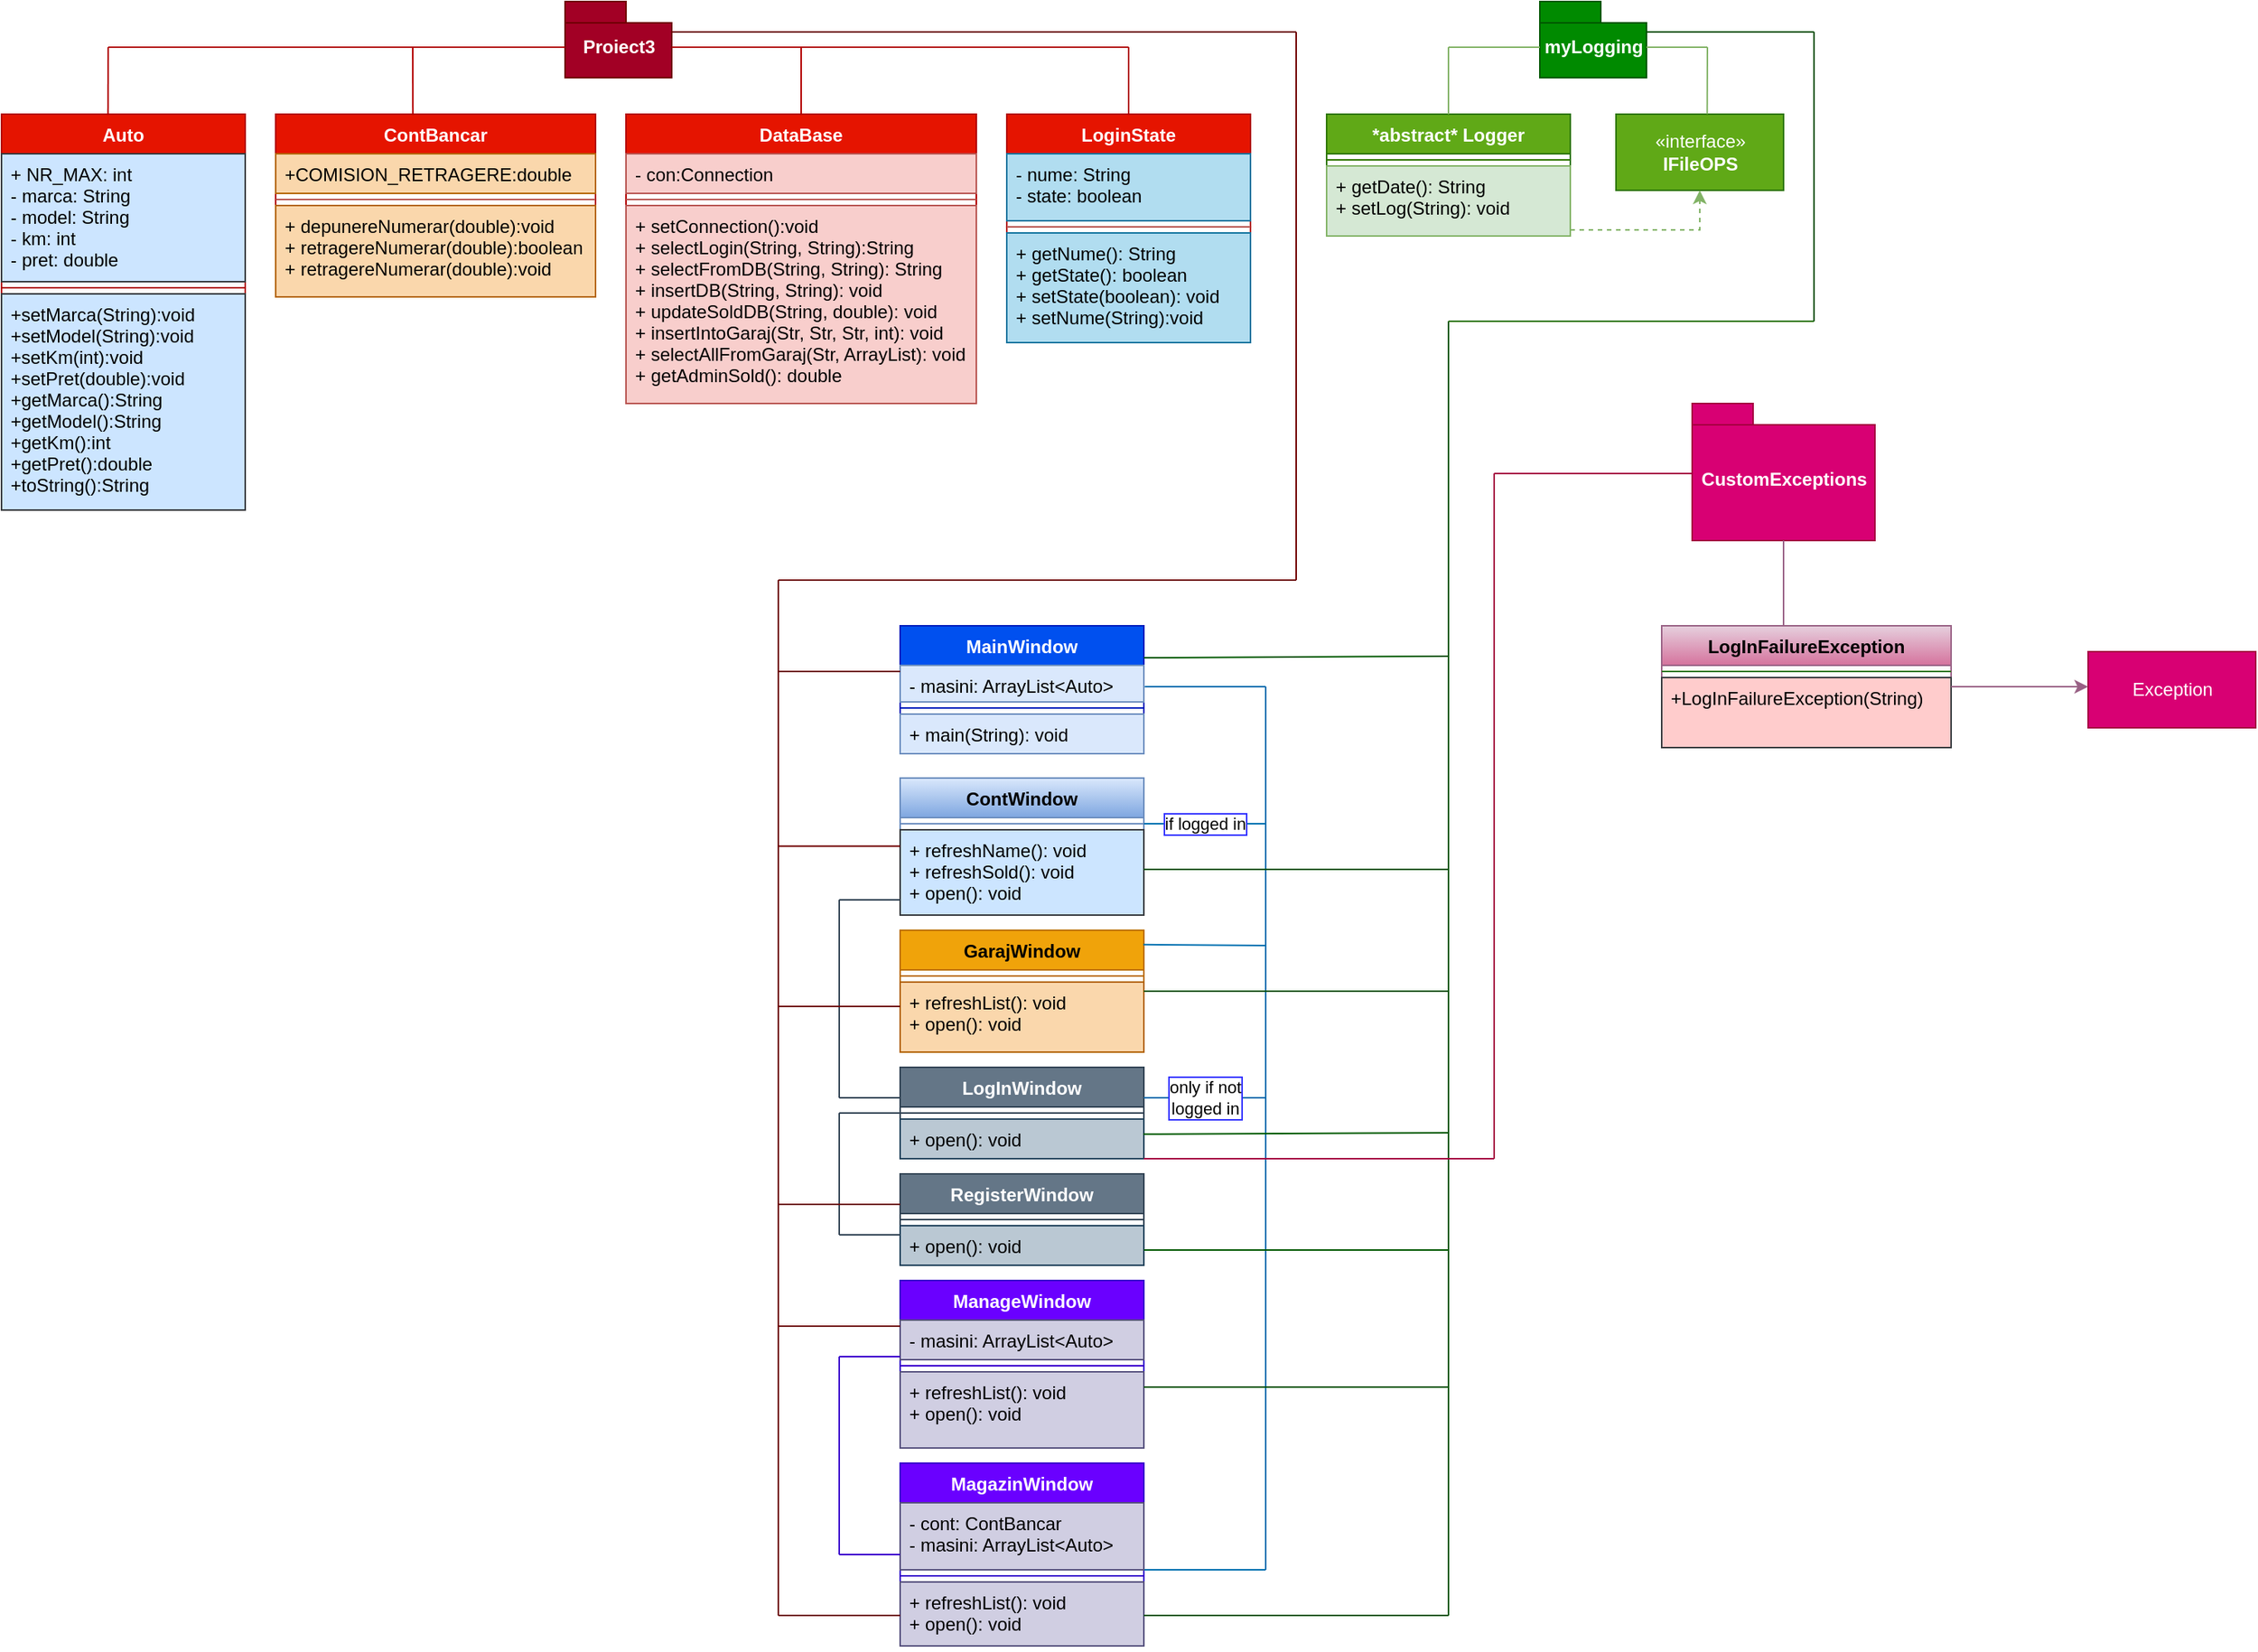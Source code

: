 <mxfile version="17.2.5" type="device"><diagram id="C5RBs43oDa-KdzZeNtuy" name="Page-1"><mxGraphModel dx="1382" dy="756" grid="1" gridSize="10" guides="1" tooltips="1" connect="1" arrows="1" fold="1" page="1" pageScale="1" pageWidth="1654" pageHeight="2336" math="0" shadow="0"><root><mxCell id="WIyWlLk6GJQsqaUBKTNV-0"/><mxCell id="WIyWlLk6GJQsqaUBKTNV-1" parent="WIyWlLk6GJQsqaUBKTNV-0"/><mxCell id="nyUsXN8uP837efSkf5TV-4" value="Proiect3" style="shape=folder;fontStyle=1;spacingTop=10;tabWidth=40;tabHeight=14;tabPosition=left;html=1;fillColor=#a20025;fontColor=#ffffff;strokeColor=#6F0000;" parent="WIyWlLk6GJQsqaUBKTNV-1" vertex="1"><mxGeometry x="420" y="30" width="70" height="50" as="geometry"/></mxCell><mxCell id="nyUsXN8uP837efSkf5TV-5" value="Auto" style="swimlane;fontStyle=1;align=center;verticalAlign=top;childLayout=stackLayout;horizontal=1;startSize=26;horizontalStack=0;resizeParent=1;resizeParentMax=0;resizeLast=0;collapsible=1;marginBottom=0;fillColor=#e51400;fontColor=#ffffff;strokeColor=#B20000;" parent="WIyWlLk6GJQsqaUBKTNV-1" vertex="1"><mxGeometry x="50" y="104" width="160" height="260" as="geometry"/></mxCell><mxCell id="nyUsXN8uP837efSkf5TV-6" value="+ NR_MAX: int&#10;- marca: String&#10;- model: String&#10;- km: int&#10;- pret: double" style="text;strokeColor=#36393d;fillColor=#cce5ff;align=left;verticalAlign=top;spacingLeft=4;spacingRight=4;overflow=hidden;rotatable=0;points=[[0,0.5],[1,0.5]];portConstraint=eastwest;" parent="nyUsXN8uP837efSkf5TV-5" vertex="1"><mxGeometry y="26" width="160" height="84" as="geometry"/></mxCell><mxCell id="nyUsXN8uP837efSkf5TV-7" value="" style="line;strokeWidth=1;fillColor=none;align=left;verticalAlign=middle;spacingTop=-1;spacingLeft=3;spacingRight=3;rotatable=0;labelPosition=right;points=[];portConstraint=eastwest;strokeColor=inherit;" parent="nyUsXN8uP837efSkf5TV-5" vertex="1"><mxGeometry y="110" width="160" height="8" as="geometry"/></mxCell><mxCell id="nyUsXN8uP837efSkf5TV-8" value="+setMarca(String):void&#10;+setModel(String):void&#10;+setKm(int):void&#10;+setPret(double):void&#10;+getMarca():String&#10;+getModel():String&#10;+getKm():int&#10;+getPret():double&#10;+toString():String" style="text;strokeColor=#36393d;fillColor=#cce5ff;align=left;verticalAlign=top;spacingLeft=4;spacingRight=4;overflow=hidden;rotatable=0;points=[[0,0.5],[1,0.5]];portConstraint=eastwest;" parent="nyUsXN8uP837efSkf5TV-5" vertex="1"><mxGeometry y="118" width="160" height="142" as="geometry"/></mxCell><mxCell id="nyUsXN8uP837efSkf5TV-9" value="ContBancar" style="swimlane;fontStyle=1;align=center;verticalAlign=top;childLayout=stackLayout;horizontal=1;startSize=26;horizontalStack=0;resizeParent=1;resizeParentMax=0;resizeLast=0;collapsible=1;marginBottom=0;fillColor=#e51400;fontColor=#ffffff;strokeColor=#B20000;" parent="WIyWlLk6GJQsqaUBKTNV-1" vertex="1"><mxGeometry x="230" y="104" width="210" height="120" as="geometry"/></mxCell><mxCell id="nyUsXN8uP837efSkf5TV-10" value="+COMISION_RETRAGERE:double" style="text;strokeColor=#b46504;fillColor=#fad7ac;align=left;verticalAlign=top;spacingLeft=4;spacingRight=4;overflow=hidden;rotatable=0;points=[[0,0.5],[1,0.5]];portConstraint=eastwest;" parent="nyUsXN8uP837efSkf5TV-9" vertex="1"><mxGeometry y="26" width="210" height="26" as="geometry"/></mxCell><mxCell id="nyUsXN8uP837efSkf5TV-11" value="" style="line;strokeWidth=1;fillColor=#f8cecc;align=left;verticalAlign=middle;spacingTop=-1;spacingLeft=3;spacingRight=3;rotatable=0;labelPosition=right;points=[];portConstraint=eastwest;strokeColor=#b85450;" parent="nyUsXN8uP837efSkf5TV-9" vertex="1"><mxGeometry y="52" width="210" height="8" as="geometry"/></mxCell><mxCell id="nyUsXN8uP837efSkf5TV-12" value="+ depunereNumerar(double):void&#10;+ retragereNumerar(double):boolean&#10;+ retragereNumerar(double):void" style="text;strokeColor=#b46504;fillColor=#fad7ac;align=left;verticalAlign=top;spacingLeft=4;spacingRight=4;overflow=hidden;rotatable=0;points=[[0,0.5],[1,0.5]];portConstraint=eastwest;" parent="nyUsXN8uP837efSkf5TV-9" vertex="1"><mxGeometry y="60" width="210" height="60" as="geometry"/></mxCell><mxCell id="nyUsXN8uP837efSkf5TV-13" value="DataBase" style="swimlane;fontStyle=1;align=center;verticalAlign=top;childLayout=stackLayout;horizontal=1;startSize=26;horizontalStack=0;resizeParent=1;resizeParentMax=0;resizeLast=0;collapsible=1;marginBottom=0;fillColor=#e51400;fontColor=#ffffff;strokeColor=#B20000;" parent="WIyWlLk6GJQsqaUBKTNV-1" vertex="1"><mxGeometry x="460" y="104" width="230" height="190" as="geometry"/></mxCell><mxCell id="nyUsXN8uP837efSkf5TV-14" value="- con:Connection" style="text;strokeColor=#b85450;fillColor=#f8cecc;align=left;verticalAlign=top;spacingLeft=4;spacingRight=4;overflow=hidden;rotatable=0;points=[[0,0.5],[1,0.5]];portConstraint=eastwest;" parent="nyUsXN8uP837efSkf5TV-13" vertex="1"><mxGeometry y="26" width="230" height="26" as="geometry"/></mxCell><mxCell id="nyUsXN8uP837efSkf5TV-15" value="" style="line;strokeWidth=1;fillColor=#f8cecc;align=left;verticalAlign=middle;spacingTop=-1;spacingLeft=3;spacingRight=3;rotatable=0;labelPosition=right;points=[];portConstraint=eastwest;strokeColor=#b85450;" parent="nyUsXN8uP837efSkf5TV-13" vertex="1"><mxGeometry y="52" width="230" height="8" as="geometry"/></mxCell><mxCell id="nyUsXN8uP837efSkf5TV-16" value="+ setConnection():void&#10;+ selectLogin(String, String):String&#10;+ selectFromDB(String, String): String&#10;+ insertDB(String, String): void&#10;+ updateSoldDB(String, double): void&#10;+ insertIntoGaraj(Str, Str, Str, int): void&#10;+ selectAllFromGaraj(Str, ArrayList): void&#10;+ getAdminSold(): double" style="text;strokeColor=#b85450;fillColor=#f8cecc;align=left;verticalAlign=top;spacingLeft=4;spacingRight=4;overflow=hidden;rotatable=0;points=[[0,0.5],[1,0.5]];portConstraint=eastwest;" parent="nyUsXN8uP837efSkf5TV-13" vertex="1"><mxGeometry y="60" width="230" height="130" as="geometry"/></mxCell><mxCell id="nyUsXN8uP837efSkf5TV-17" value="LoginState" style="swimlane;fontStyle=1;align=center;verticalAlign=top;childLayout=stackLayout;horizontal=1;startSize=26;horizontalStack=0;resizeParent=1;resizeParentMax=0;resizeLast=0;collapsible=1;marginBottom=0;fillColor=#e51400;fontColor=#ffffff;strokeColor=#B20000;" parent="WIyWlLk6GJQsqaUBKTNV-1" vertex="1"><mxGeometry x="710" y="104" width="160" height="150" as="geometry"/></mxCell><mxCell id="nyUsXN8uP837efSkf5TV-18" value="- nume: String&#10;- state: boolean" style="text;strokeColor=#10739e;fillColor=#b1ddf0;align=left;verticalAlign=top;spacingLeft=4;spacingRight=4;overflow=hidden;rotatable=0;points=[[0,0.5],[1,0.5]];portConstraint=eastwest;" parent="nyUsXN8uP837efSkf5TV-17" vertex="1"><mxGeometry y="26" width="160" height="44" as="geometry"/></mxCell><mxCell id="nyUsXN8uP837efSkf5TV-19" value="" style="line;strokeWidth=1;fillColor=#f8cecc;align=left;verticalAlign=middle;spacingTop=-1;spacingLeft=3;spacingRight=3;rotatable=0;labelPosition=right;points=[];portConstraint=eastwest;strokeColor=#b85450;" parent="nyUsXN8uP837efSkf5TV-17" vertex="1"><mxGeometry y="70" width="160" height="8" as="geometry"/></mxCell><mxCell id="nyUsXN8uP837efSkf5TV-20" value="+ getNume(): String&#10;+ getState(): boolean&#10;+ setState(boolean): void&#10;+ setNume(String):void" style="text;strokeColor=#10739e;fillColor=#b1ddf0;align=left;verticalAlign=top;spacingLeft=4;spacingRight=4;overflow=hidden;rotatable=0;points=[[0,0.5],[1,0.5]];portConstraint=eastwest;" parent="nyUsXN8uP837efSkf5TV-17" vertex="1"><mxGeometry y="78" width="160" height="72" as="geometry"/></mxCell><mxCell id="nyUsXN8uP837efSkf5TV-28" value="myLogging" style="shape=folder;fontStyle=1;spacingTop=10;tabWidth=40;tabHeight=14;tabPosition=left;html=1;strokeColor=#005700;fontFamily=Helvetica;fontSize=12;fontColor=#ffffff;startSize=26;fillColor=#008a00;" parent="WIyWlLk6GJQsqaUBKTNV-1" vertex="1"><mxGeometry x="1060" y="30" width="70" height="50" as="geometry"/></mxCell><mxCell id="nyUsXN8uP837efSkf5TV-33" value="*abstract* Logger" style="swimlane;fontStyle=1;align=center;verticalAlign=top;childLayout=stackLayout;horizontal=1;startSize=26;horizontalStack=0;resizeParent=1;resizeParentMax=0;resizeLast=0;collapsible=1;marginBottom=0;strokeColor=#2D7600;fontFamily=Helvetica;fontSize=12;fontColor=#ffffff;fillColor=#60a917;" parent="WIyWlLk6GJQsqaUBKTNV-1" vertex="1"><mxGeometry x="920" y="104" width="160" height="80" as="geometry"/></mxCell><mxCell id="nyUsXN8uP837efSkf5TV-35" value="" style="line;strokeWidth=1;fillColor=#60a917;align=left;verticalAlign=middle;spacingTop=-1;spacingLeft=3;spacingRight=3;rotatable=0;labelPosition=right;points=[];portConstraint=eastwest;strokeColor=#2D7600;fontFamily=Helvetica;fontSize=12;fontColor=#ffffff;startSize=26;" parent="nyUsXN8uP837efSkf5TV-33" vertex="1"><mxGeometry y="26" width="160" height="8" as="geometry"/></mxCell><mxCell id="nyUsXN8uP837efSkf5TV-36" value="+ getDate(): String&#10;+ setLog(String): void" style="text;strokeColor=#82b366;fillColor=#d5e8d4;align=left;verticalAlign=top;spacingLeft=4;spacingRight=4;overflow=hidden;rotatable=0;points=[[0,0.5],[1,0.5]];portConstraint=eastwest;fontFamily=Helvetica;fontSize=12;startSize=26;" parent="nyUsXN8uP837efSkf5TV-33" vertex="1"><mxGeometry y="34" width="160" height="46" as="geometry"/></mxCell><mxCell id="nyUsXN8uP837efSkf5TV-41" value="«interface»&lt;br&gt;&lt;b&gt;IFileOPS&lt;/b&gt;" style="html=1;strokeColor=#2D7600;fontFamily=Helvetica;fontSize=12;fontColor=#ffffff;startSize=26;fillColor=#60a917;" parent="WIyWlLk6GJQsqaUBKTNV-1" vertex="1"><mxGeometry x="1110" y="104" width="110" height="50" as="geometry"/></mxCell><mxCell id="nyUsXN8uP837efSkf5TV-42" value="MainWindow" style="swimlane;fontStyle=1;align=center;verticalAlign=top;childLayout=stackLayout;horizontal=1;startSize=26;horizontalStack=0;resizeParent=1;resizeParentMax=0;resizeLast=0;collapsible=1;marginBottom=0;strokeColor=#001DBC;fontFamily=Helvetica;fontSize=12;fontColor=#ffffff;fillColor=#0050ef;" parent="WIyWlLk6GJQsqaUBKTNV-1" vertex="1"><mxGeometry x="640" y="440" width="160" height="84" as="geometry"/></mxCell><mxCell id="nyUsXN8uP837efSkf5TV-43" value="- masini: ArrayList&lt;Auto&gt;&#10;" style="text;strokeColor=#6c8ebf;fillColor=#dae8fc;align=left;verticalAlign=top;spacingLeft=4;spacingRight=4;overflow=hidden;rotatable=0;points=[[0,0.5],[1,0.5]];portConstraint=eastwest;fontFamily=Helvetica;fontSize=12;startSize=26;" parent="nyUsXN8uP837efSkf5TV-42" vertex="1"><mxGeometry y="26" width="160" height="24" as="geometry"/></mxCell><mxCell id="nyUsXN8uP837efSkf5TV-44" value="" style="line;strokeWidth=1;fillColor=none;align=left;verticalAlign=middle;spacingTop=-1;spacingLeft=3;spacingRight=3;rotatable=0;labelPosition=right;points=[];portConstraint=eastwest;strokeColor=inherit;fontFamily=Helvetica;fontSize=12;fontColor=default;startSize=26;" parent="nyUsXN8uP837efSkf5TV-42" vertex="1"><mxGeometry y="50" width="160" height="8" as="geometry"/></mxCell><mxCell id="nyUsXN8uP837efSkf5TV-45" value="+ main(String): void" style="text;strokeColor=#6c8ebf;fillColor=#dae8fc;align=left;verticalAlign=top;spacingLeft=4;spacingRight=4;overflow=hidden;rotatable=0;points=[[0,0.5],[1,0.5]];portConstraint=eastwest;fontFamily=Helvetica;fontSize=12;startSize=26;" parent="nyUsXN8uP837efSkf5TV-42" vertex="1"><mxGeometry y="58" width="160" height="26" as="geometry"/></mxCell><mxCell id="nyUsXN8uP837efSkf5TV-46" value="ContWindow" style="swimlane;fontStyle=1;align=center;verticalAlign=top;childLayout=stackLayout;horizontal=1;startSize=26;horizontalStack=0;resizeParent=1;resizeParentMax=0;resizeLast=0;collapsible=1;marginBottom=0;strokeColor=#6c8ebf;fontFamily=Helvetica;fontSize=12;fillColor=#dae8fc;gradientColor=#7ea6e0;" parent="WIyWlLk6GJQsqaUBKTNV-1" vertex="1"><mxGeometry x="640" y="540" width="160" height="90" as="geometry"/></mxCell><mxCell id="nyUsXN8uP837efSkf5TV-48" value="" style="line;strokeWidth=1;fillColor=none;align=left;verticalAlign=middle;spacingTop=-1;spacingLeft=3;spacingRight=3;rotatable=0;labelPosition=right;points=[];portConstraint=eastwest;strokeColor=inherit;fontFamily=Helvetica;fontSize=12;fontColor=default;startSize=26;" parent="nyUsXN8uP837efSkf5TV-46" vertex="1"><mxGeometry y="26" width="160" height="8" as="geometry"/></mxCell><mxCell id="nyUsXN8uP837efSkf5TV-49" value="+ refreshName(): void&#10;+ refreshSold(): void&#10;+ open(): void" style="text;strokeColor=#36393d;fillColor=#cce5ff;align=left;verticalAlign=top;spacingLeft=4;spacingRight=4;overflow=hidden;rotatable=0;points=[[0,0.5],[1,0.5]];portConstraint=eastwest;fontFamily=Helvetica;fontSize=12;startSize=26;" parent="nyUsXN8uP837efSkf5TV-46" vertex="1"><mxGeometry y="34" width="160" height="56" as="geometry"/></mxCell><mxCell id="nyUsXN8uP837efSkf5TV-50" value="GarajWindow" style="swimlane;fontStyle=1;align=center;verticalAlign=top;childLayout=stackLayout;horizontal=1;startSize=26;horizontalStack=0;resizeParent=1;resizeParentMax=0;resizeLast=0;collapsible=1;marginBottom=0;strokeColor=#BD7000;fontFamily=Helvetica;fontSize=12;fillColor=#f0a30a;fontColor=#000000;" parent="WIyWlLk6GJQsqaUBKTNV-1" vertex="1"><mxGeometry x="640" y="640" width="160" height="80" as="geometry"/></mxCell><mxCell id="nyUsXN8uP837efSkf5TV-51" value="" style="line;strokeWidth=1;fillColor=none;align=left;verticalAlign=middle;spacingTop=-1;spacingLeft=3;spacingRight=3;rotatable=0;labelPosition=right;points=[];portConstraint=eastwest;strokeColor=inherit;fontFamily=Helvetica;fontSize=12;fontColor=default;startSize=26;" parent="nyUsXN8uP837efSkf5TV-50" vertex="1"><mxGeometry y="26" width="160" height="8" as="geometry"/></mxCell><mxCell id="nyUsXN8uP837efSkf5TV-52" value="+ refreshList(): void&#10;+ open(): void" style="text;align=left;verticalAlign=top;spacingLeft=4;spacingRight=4;overflow=hidden;rotatable=0;points=[[0,0.5],[1,0.5]];portConstraint=eastwest;fontFamily=Helvetica;fontSize=12;startSize=26;fillColor=#fad7ac;strokeColor=#b46504;" parent="nyUsXN8uP837efSkf5TV-50" vertex="1"><mxGeometry y="34" width="160" height="46" as="geometry"/></mxCell><mxCell id="nyUsXN8uP837efSkf5TV-53" value="LogInWindow" style="swimlane;fontStyle=1;align=center;verticalAlign=top;childLayout=stackLayout;horizontal=1;startSize=26;horizontalStack=0;resizeParent=1;resizeParentMax=0;resizeLast=0;collapsible=1;marginBottom=0;strokeColor=#314354;fontFamily=Helvetica;fontSize=12;fontColor=#ffffff;fillColor=#647687;" parent="WIyWlLk6GJQsqaUBKTNV-1" vertex="1"><mxGeometry x="640" y="730" width="160" height="60" as="geometry"/></mxCell><mxCell id="nyUsXN8uP837efSkf5TV-54" value="" style="line;strokeWidth=1;fillColor=none;align=left;verticalAlign=middle;spacingTop=-1;spacingLeft=3;spacingRight=3;rotatable=0;labelPosition=right;points=[];portConstraint=eastwest;strokeColor=inherit;fontFamily=Helvetica;fontSize=12;fontColor=default;startSize=26;" parent="nyUsXN8uP837efSkf5TV-53" vertex="1"><mxGeometry y="26" width="160" height="8" as="geometry"/></mxCell><mxCell id="nyUsXN8uP837efSkf5TV-55" value="+ open(): void" style="text;fillColor=#bac8d3;align=left;verticalAlign=top;spacingLeft=4;spacingRight=4;overflow=hidden;rotatable=0;points=[[0,0.5],[1,0.5]];portConstraint=eastwest;fontFamily=Helvetica;fontSize=12;startSize=26;strokeColor=#23445d;" parent="nyUsXN8uP837efSkf5TV-53" vertex="1"><mxGeometry y="34" width="160" height="26" as="geometry"/></mxCell><mxCell id="nyUsXN8uP837efSkf5TV-59" value="RegisterWindow" style="swimlane;fontStyle=1;align=center;verticalAlign=top;childLayout=stackLayout;horizontal=1;startSize=26;horizontalStack=0;resizeParent=1;resizeParentMax=0;resizeLast=0;collapsible=1;marginBottom=0;strokeColor=#314354;fontFamily=Helvetica;fontSize=12;fontColor=#ffffff;fillColor=#647687;" parent="WIyWlLk6GJQsqaUBKTNV-1" vertex="1"><mxGeometry x="640" y="800" width="160" height="60" as="geometry"/></mxCell><mxCell id="nyUsXN8uP837efSkf5TV-60" value="" style="line;strokeWidth=1;fillColor=none;align=left;verticalAlign=middle;spacingTop=-1;spacingLeft=3;spacingRight=3;rotatable=0;labelPosition=right;points=[];portConstraint=eastwest;strokeColor=inherit;fontFamily=Helvetica;fontSize=12;fontColor=default;startSize=26;" parent="nyUsXN8uP837efSkf5TV-59" vertex="1"><mxGeometry y="26" width="160" height="8" as="geometry"/></mxCell><mxCell id="nyUsXN8uP837efSkf5TV-61" value="+ open(): void" style="text;strokeColor=#23445d;fillColor=#bac8d3;align=left;verticalAlign=top;spacingLeft=4;spacingRight=4;overflow=hidden;rotatable=0;points=[[0,0.5],[1,0.5]];portConstraint=eastwest;fontFamily=Helvetica;fontSize=12;startSize=26;" parent="nyUsXN8uP837efSkf5TV-59" vertex="1"><mxGeometry y="34" width="160" height="26" as="geometry"/></mxCell><mxCell id="nyUsXN8uP837efSkf5TV-69" value="ManageWindow" style="swimlane;fontStyle=1;align=center;verticalAlign=top;childLayout=stackLayout;horizontal=1;startSize=26;horizontalStack=0;resizeParent=1;resizeParentMax=0;resizeLast=0;collapsible=1;marginBottom=0;strokeColor=#3700CC;fontFamily=Helvetica;fontSize=12;fontColor=#ffffff;fillColor=#6a00ff;" parent="WIyWlLk6GJQsqaUBKTNV-1" vertex="1"><mxGeometry x="640" y="870" width="160" height="110" as="geometry"/></mxCell><mxCell id="nyUsXN8uP837efSkf5TV-70" value="- masini: ArrayList&lt;Auto&gt;" style="text;strokeColor=#56517e;fillColor=#d0cee2;align=left;verticalAlign=top;spacingLeft=4;spacingRight=4;overflow=hidden;rotatable=0;points=[[0,0.5],[1,0.5]];portConstraint=eastwest;fontFamily=Helvetica;fontSize=12;startSize=26;" parent="nyUsXN8uP837efSkf5TV-69" vertex="1"><mxGeometry y="26" width="160" height="26" as="geometry"/></mxCell><mxCell id="nyUsXN8uP837efSkf5TV-71" value="" style="line;strokeWidth=1;fillColor=none;align=left;verticalAlign=middle;spacingTop=-1;spacingLeft=3;spacingRight=3;rotatable=0;labelPosition=right;points=[];portConstraint=eastwest;strokeColor=inherit;fontFamily=Helvetica;fontSize=12;fontColor=default;startSize=26;" parent="nyUsXN8uP837efSkf5TV-69" vertex="1"><mxGeometry y="52" width="160" height="8" as="geometry"/></mxCell><mxCell id="nyUsXN8uP837efSkf5TV-72" value="+ refreshList(): void&#10;+ open(): void" style="text;strokeColor=#56517e;fillColor=#d0cee2;align=left;verticalAlign=top;spacingLeft=4;spacingRight=4;overflow=hidden;rotatable=0;points=[[0,0.5],[1,0.5]];portConstraint=eastwest;fontFamily=Helvetica;fontSize=12;startSize=26;" parent="nyUsXN8uP837efSkf5TV-69" vertex="1"><mxGeometry y="60" width="160" height="50" as="geometry"/></mxCell><mxCell id="nyUsXN8uP837efSkf5TV-73" value="MagazinWindow" style="swimlane;fontStyle=1;align=center;verticalAlign=top;childLayout=stackLayout;horizontal=1;startSize=26;horizontalStack=0;resizeParent=1;resizeParentMax=0;resizeLast=0;collapsible=1;marginBottom=0;strokeColor=#3700CC;fontFamily=Helvetica;fontSize=12;fontColor=#ffffff;fillColor=#6a00ff;" parent="WIyWlLk6GJQsqaUBKTNV-1" vertex="1"><mxGeometry x="640" y="990" width="160" height="120" as="geometry"/></mxCell><mxCell id="nyUsXN8uP837efSkf5TV-74" value="- cont: ContBancar&#10;- masini: ArrayList&lt;Auto&gt;" style="text;strokeColor=#56517e;fillColor=#d0cee2;align=left;verticalAlign=top;spacingLeft=4;spacingRight=4;overflow=hidden;rotatable=0;points=[[0,0.5],[1,0.5]];portConstraint=eastwest;fontFamily=Helvetica;fontSize=12;startSize=26;" parent="nyUsXN8uP837efSkf5TV-73" vertex="1"><mxGeometry y="26" width="160" height="44" as="geometry"/></mxCell><mxCell id="nyUsXN8uP837efSkf5TV-75" value="" style="line;strokeWidth=1;fillColor=none;align=left;verticalAlign=middle;spacingTop=-1;spacingLeft=3;spacingRight=3;rotatable=0;labelPosition=right;points=[];portConstraint=eastwest;strokeColor=inherit;fontFamily=Helvetica;fontSize=12;fontColor=default;startSize=26;" parent="nyUsXN8uP837efSkf5TV-73" vertex="1"><mxGeometry y="70" width="160" height="8" as="geometry"/></mxCell><mxCell id="nyUsXN8uP837efSkf5TV-76" value="+ refreshList(): void&#10;+ open(): void" style="text;strokeColor=#56517e;fillColor=#d0cee2;align=left;verticalAlign=top;spacingLeft=4;spacingRight=4;overflow=hidden;rotatable=0;points=[[0,0.5],[1,0.5]];portConstraint=eastwest;fontFamily=Helvetica;fontSize=12;startSize=26;" parent="nyUsXN8uP837efSkf5TV-73" vertex="1"><mxGeometry y="78" width="160" height="42" as="geometry"/></mxCell><mxCell id="mx_iZrbJcumeNMrQ8Ycq-1" value="" style="endArrow=none;html=1;rounded=0;entryX=0;entryY=0.6;entryDx=0;entryDy=0;entryPerimeter=0;fillColor=#e51400;strokeColor=#B20000;" edge="1" parent="WIyWlLk6GJQsqaUBKTNV-1" target="nyUsXN8uP837efSkf5TV-4"><mxGeometry width="50" height="50" relative="1" as="geometry"><mxPoint x="120" y="60" as="sourcePoint"/><mxPoint x="480" y="110" as="targetPoint"/></mxGeometry></mxCell><mxCell id="mx_iZrbJcumeNMrQ8Ycq-2" value="" style="endArrow=none;html=1;rounded=0;exitX=0.437;exitY=0.001;exitDx=0;exitDy=0;exitPerimeter=0;fillColor=#e51400;strokeColor=#B20000;" edge="1" parent="WIyWlLk6GJQsqaUBKTNV-1" source="nyUsXN8uP837efSkf5TV-5"><mxGeometry width="50" height="50" relative="1" as="geometry"><mxPoint x="200" y="160" as="sourcePoint"/><mxPoint x="120" y="60" as="targetPoint"/></mxGeometry></mxCell><mxCell id="mx_iZrbJcumeNMrQ8Ycq-3" value="" style="endArrow=none;html=1;rounded=0;exitX=0.429;exitY=-0.001;exitDx=0;exitDy=0;exitPerimeter=0;fillColor=#e51400;strokeColor=#B20000;" edge="1" parent="WIyWlLk6GJQsqaUBKTNV-1" source="nyUsXN8uP837efSkf5TV-9"><mxGeometry width="50" height="50" relative="1" as="geometry"><mxPoint x="320" y="100" as="sourcePoint"/><mxPoint x="320" y="60" as="targetPoint"/></mxGeometry></mxCell><mxCell id="mx_iZrbJcumeNMrQ8Ycq-4" value="" style="endArrow=none;html=1;rounded=0;entryX=1;entryY=0.6;entryDx=0;entryDy=0;entryPerimeter=0;fillColor=#e51400;strokeColor=#B20000;" edge="1" parent="WIyWlLk6GJQsqaUBKTNV-1" target="nyUsXN8uP837efSkf5TV-4"><mxGeometry width="50" height="50" relative="1" as="geometry"><mxPoint x="790" y="60" as="sourcePoint"/><mxPoint x="710" y="80" as="targetPoint"/></mxGeometry></mxCell><mxCell id="mx_iZrbJcumeNMrQ8Ycq-5" value="" style="endArrow=none;html=1;rounded=0;fillColor=#e51400;strokeColor=#B20000;" edge="1" parent="WIyWlLk6GJQsqaUBKTNV-1" source="nyUsXN8uP837efSkf5TV-17"><mxGeometry width="50" height="50" relative="1" as="geometry"><mxPoint x="660" y="130" as="sourcePoint"/><mxPoint x="790" y="60" as="targetPoint"/></mxGeometry></mxCell><mxCell id="mx_iZrbJcumeNMrQ8Ycq-6" value="" style="endArrow=none;html=1;rounded=0;exitX=0.5;exitY=0;exitDx=0;exitDy=0;fillColor=#e51400;strokeColor=#B20000;" edge="1" parent="WIyWlLk6GJQsqaUBKTNV-1" source="nyUsXN8uP837efSkf5TV-13"><mxGeometry width="50" height="50" relative="1" as="geometry"><mxPoint x="590" y="170" as="sourcePoint"/><mxPoint x="575" y="60" as="targetPoint"/></mxGeometry></mxCell><mxCell id="mx_iZrbJcumeNMrQ8Ycq-7" value="" style="endArrow=none;html=1;rounded=0;entryX=0;entryY=0.6;entryDx=0;entryDy=0;entryPerimeter=0;fillColor=#d5e8d4;strokeColor=#82b366;" edge="1" parent="WIyWlLk6GJQsqaUBKTNV-1" target="nyUsXN8uP837efSkf5TV-28"><mxGeometry width="50" height="50" relative="1" as="geometry"><mxPoint x="1000" y="60" as="sourcePoint"/><mxPoint x="1100" y="100" as="targetPoint"/></mxGeometry></mxCell><mxCell id="mx_iZrbJcumeNMrQ8Ycq-8" value="" style="endArrow=none;html=1;rounded=0;exitX=0.5;exitY=0;exitDx=0;exitDy=0;fillColor=#d5e8d4;strokeColor=#82b366;" edge="1" parent="WIyWlLk6GJQsqaUBKTNV-1" source="nyUsXN8uP837efSkf5TV-33"><mxGeometry width="50" height="50" relative="1" as="geometry"><mxPoint x="1050" y="150" as="sourcePoint"/><mxPoint x="1000" y="60" as="targetPoint"/></mxGeometry></mxCell><mxCell id="mx_iZrbJcumeNMrQ8Ycq-9" value="" style="endArrow=none;html=1;rounded=0;entryX=1;entryY=0.6;entryDx=0;entryDy=0;entryPerimeter=0;fillColor=#d5e8d4;strokeColor=#82b366;" edge="1" parent="WIyWlLk6GJQsqaUBKTNV-1" target="nyUsXN8uP837efSkf5TV-28"><mxGeometry width="50" height="50" relative="1" as="geometry"><mxPoint x="1170" y="60" as="sourcePoint"/><mxPoint x="1100" y="100" as="targetPoint"/></mxGeometry></mxCell><mxCell id="mx_iZrbJcumeNMrQ8Ycq-10" value="" style="endArrow=none;html=1;rounded=0;exitX=0.544;exitY=-0.003;exitDx=0;exitDy=0;exitPerimeter=0;fillColor=#d5e8d4;strokeColor=#82b366;" edge="1" parent="WIyWlLk6GJQsqaUBKTNV-1" source="nyUsXN8uP837efSkf5TV-41"><mxGeometry width="50" height="50" relative="1" as="geometry"><mxPoint x="1170" y="100" as="sourcePoint"/><mxPoint x="1170" y="60" as="targetPoint"/></mxGeometry></mxCell><mxCell id="mx_iZrbJcumeNMrQ8Ycq-11" value="" style="endArrow=none;html=1;rounded=0;entryX=1.004;entryY=0.581;entryDx=0;entryDy=0;entryPerimeter=0;fillColor=#1ba1e2;strokeColor=#006EAF;" edge="1" parent="WIyWlLk6GJQsqaUBKTNV-1" target="nyUsXN8uP837efSkf5TV-43"><mxGeometry width="50" height="50" relative="1" as="geometry"><mxPoint x="880" y="480" as="sourcePoint"/><mxPoint x="810" y="590" as="targetPoint"/></mxGeometry></mxCell><mxCell id="mx_iZrbJcumeNMrQ8Ycq-12" value="" style="endArrow=none;html=1;rounded=0;fillColor=#1ba1e2;strokeColor=#006EAF;" edge="1" parent="WIyWlLk6GJQsqaUBKTNV-1"><mxGeometry width="50" height="50" relative="1" as="geometry"><mxPoint x="880" y="1060" as="sourcePoint"/><mxPoint x="880" y="480" as="targetPoint"/></mxGeometry></mxCell><mxCell id="mx_iZrbJcumeNMrQ8Ycq-13" value="" style="endArrow=none;html=1;rounded=0;exitX=1.002;exitY=0.999;exitDx=0;exitDy=0;exitPerimeter=0;fillColor=#1ba1e2;strokeColor=#006EAF;" edge="1" parent="WIyWlLk6GJQsqaUBKTNV-1" source="nyUsXN8uP837efSkf5TV-74"><mxGeometry width="50" height="50" relative="1" as="geometry"><mxPoint x="760" y="980" as="sourcePoint"/><mxPoint x="880" y="1060" as="targetPoint"/></mxGeometry></mxCell><mxCell id="mx_iZrbJcumeNMrQ8Ycq-14" value="" style="endArrow=none;html=1;rounded=0;entryX=0;entryY=0.773;entryDx=0;entryDy=0;entryPerimeter=0;fillColor=#6a00ff;strokeColor=#3700CC;" edge="1" parent="WIyWlLk6GJQsqaUBKTNV-1" target="nyUsXN8uP837efSkf5TV-74"><mxGeometry width="50" height="50" relative="1" as="geometry"><mxPoint x="600" y="1050" as="sourcePoint"/><mxPoint x="810" y="930" as="targetPoint"/></mxGeometry></mxCell><mxCell id="mx_iZrbJcumeNMrQ8Ycq-15" value="" style="endArrow=none;html=1;rounded=0;fillColor=#6a00ff;strokeColor=#3700CC;" edge="1" parent="WIyWlLk6GJQsqaUBKTNV-1"><mxGeometry width="50" height="50" relative="1" as="geometry"><mxPoint x="600" y="920" as="sourcePoint"/><mxPoint x="600" y="1050" as="targetPoint"/></mxGeometry></mxCell><mxCell id="mx_iZrbJcumeNMrQ8Ycq-16" value="" style="endArrow=none;html=1;rounded=0;entryX=0;entryY=0.923;entryDx=0;entryDy=0;entryPerimeter=0;fillColor=#6a00ff;strokeColor=#3700CC;" edge="1" parent="WIyWlLk6GJQsqaUBKTNV-1" target="nyUsXN8uP837efSkf5TV-70"><mxGeometry width="50" height="50" relative="1" as="geometry"><mxPoint x="600" y="920" as="sourcePoint"/><mxPoint x="810" y="930" as="targetPoint"/></mxGeometry></mxCell><mxCell id="mx_iZrbJcumeNMrQ8Ycq-17" value="" style="endArrow=none;html=1;rounded=0;exitX=1;exitY=0.333;exitDx=0;exitDy=0;fillColor=#1ba1e2;strokeColor=#006EAF;exitPerimeter=0;" edge="1" parent="WIyWlLk6GJQsqaUBKTNV-1" source="nyUsXN8uP837efSkf5TV-53"><mxGeometry width="50" height="50" relative="1" as="geometry"><mxPoint x="760" y="690" as="sourcePoint"/><mxPoint x="880" y="750" as="targetPoint"/></mxGeometry></mxCell><mxCell id="mx_iZrbJcumeNMrQ8Ycq-43" value="only if not &lt;br&gt;logged in" style="edgeLabel;html=1;align=center;verticalAlign=middle;resizable=0;points=[];labelBorderColor=#3333FF;" vertex="1" connectable="0" parent="mx_iZrbJcumeNMrQ8Ycq-17"><mxGeometry x="-0.207" y="1" relative="1" as="geometry"><mxPoint x="8" y="1" as="offset"/></mxGeometry></mxCell><mxCell id="mx_iZrbJcumeNMrQ8Ycq-18" value="" style="endArrow=none;html=1;rounded=0;entryX=0;entryY=0.231;entryDx=0;entryDy=0;entryPerimeter=0;fillColor=#647687;strokeColor=#314354;" edge="1" parent="WIyWlLk6GJQsqaUBKTNV-1" target="nyUsXN8uP837efSkf5TV-61"><mxGeometry width="50" height="50" relative="1" as="geometry"><mxPoint x="600" y="840" as="sourcePoint"/><mxPoint x="810" y="640" as="targetPoint"/></mxGeometry></mxCell><mxCell id="mx_iZrbJcumeNMrQ8Ycq-19" value="" style="endArrow=none;html=1;rounded=0;entryX=0;entryY=0.5;entryDx=0;entryDy=0;fillColor=#647687;strokeColor=#314354;" edge="1" parent="WIyWlLk6GJQsqaUBKTNV-1" target="nyUsXN8uP837efSkf5TV-53"><mxGeometry width="50" height="50" relative="1" as="geometry"><mxPoint x="600" y="760" as="sourcePoint"/><mxPoint x="810" y="640" as="targetPoint"/></mxGeometry></mxCell><mxCell id="mx_iZrbJcumeNMrQ8Ycq-20" value="" style="endArrow=none;html=1;rounded=0;fillColor=#647687;strokeColor=#314354;" edge="1" parent="WIyWlLk6GJQsqaUBKTNV-1"><mxGeometry width="50" height="50" relative="1" as="geometry"><mxPoint x="600" y="840" as="sourcePoint"/><mxPoint x="600" y="760" as="targetPoint"/></mxGeometry></mxCell><mxCell id="mx_iZrbJcumeNMrQ8Ycq-21" value="" style="endArrow=none;html=1;rounded=0;fillColor=#647687;strokeColor=#314354;" edge="1" parent="WIyWlLk6GJQsqaUBKTNV-1"><mxGeometry width="50" height="50" relative="1" as="geometry"><mxPoint x="600" y="750" as="sourcePoint"/><mxPoint x="640" y="750" as="targetPoint"/><Array as="points"/></mxGeometry></mxCell><mxCell id="mx_iZrbJcumeNMrQ8Ycq-28" value="" style="endArrow=none;html=1;rounded=0;" edge="1" parent="WIyWlLk6GJQsqaUBKTNV-1"><mxGeometry width="50" height="50" relative="1" as="geometry"><mxPoint x="600" y="740" as="sourcePoint"/><mxPoint x="600" y="740" as="targetPoint"/></mxGeometry></mxCell><mxCell id="mx_iZrbJcumeNMrQ8Ycq-29" value="" style="endArrow=none;html=1;rounded=0;fillColor=#647687;strokeColor=#314354;" edge="1" parent="WIyWlLk6GJQsqaUBKTNV-1"><mxGeometry width="50" height="50" relative="1" as="geometry"><mxPoint x="600" y="620" as="sourcePoint"/><mxPoint x="600" y="750" as="targetPoint"/></mxGeometry></mxCell><mxCell id="mx_iZrbJcumeNMrQ8Ycq-30" value="" style="endArrow=none;html=1;rounded=0;entryX=0;entryY=0.821;entryDx=0;entryDy=0;entryPerimeter=0;fillColor=#647687;strokeColor=#314354;" edge="1" parent="WIyWlLk6GJQsqaUBKTNV-1" target="nyUsXN8uP837efSkf5TV-49"><mxGeometry width="50" height="50" relative="1" as="geometry"><mxPoint x="600" y="620" as="sourcePoint"/><mxPoint x="640" y="660" as="targetPoint"/></mxGeometry></mxCell><mxCell id="mx_iZrbJcumeNMrQ8Ycq-31" value="" style="endArrow=none;html=1;rounded=0;fillColor=#008a00;strokeColor=#005700;" edge="1" parent="WIyWlLk6GJQsqaUBKTNV-1"><mxGeometry width="50" height="50" relative="1" as="geometry"><mxPoint x="1000" y="1090" as="sourcePoint"/><mxPoint x="1000" y="240" as="targetPoint"/></mxGeometry></mxCell><mxCell id="mx_iZrbJcumeNMrQ8Ycq-32" value="" style="endArrow=none;html=1;rounded=0;fillColor=#008a00;strokeColor=#005700;" edge="1" parent="WIyWlLk6GJQsqaUBKTNV-1"><mxGeometry width="50" height="50" relative="1" as="geometry"><mxPoint x="800" y="1090" as="sourcePoint"/><mxPoint x="1000" y="1090" as="targetPoint"/></mxGeometry></mxCell><mxCell id="mx_iZrbJcumeNMrQ8Ycq-33" value="" style="endArrow=classic;html=1;rounded=0;entryX=0.5;entryY=1;entryDx=0;entryDy=0;dashed=1;fillColor=#d5e8d4;strokeColor=#82b366;" edge="1" parent="WIyWlLk6GJQsqaUBKTNV-1" target="nyUsXN8uP837efSkf5TV-41"><mxGeometry width="50" height="50" relative="1" as="geometry"><mxPoint x="1080" y="180" as="sourcePoint"/><mxPoint x="1170" y="180" as="targetPoint"/><Array as="points"><mxPoint x="1165" y="180"/></Array></mxGeometry></mxCell><mxCell id="mx_iZrbJcumeNMrQ8Ycq-34" value="" style="endArrow=none;html=1;rounded=0;fillColor=#008a00;strokeColor=#005700;" edge="1" parent="WIyWlLk6GJQsqaUBKTNV-1"><mxGeometry width="50" height="50" relative="1" as="geometry"><mxPoint x="800" y="940" as="sourcePoint"/><mxPoint x="1000" y="940" as="targetPoint"/></mxGeometry></mxCell><mxCell id="mx_iZrbJcumeNMrQ8Ycq-35" value="" style="endArrow=none;html=1;rounded=0;fillColor=#008a00;strokeColor=#005700;" edge="1" parent="WIyWlLk6GJQsqaUBKTNV-1"><mxGeometry width="50" height="50" relative="1" as="geometry"><mxPoint x="800" y="850" as="sourcePoint"/><mxPoint x="1000" y="850" as="targetPoint"/></mxGeometry></mxCell><mxCell id="mx_iZrbJcumeNMrQ8Ycq-36" value="" style="endArrow=none;html=1;rounded=0;exitX=0.998;exitY=0.38;exitDx=0;exitDy=0;exitPerimeter=0;fillColor=#008a00;strokeColor=#005700;" edge="1" parent="WIyWlLk6GJQsqaUBKTNV-1" source="nyUsXN8uP837efSkf5TV-55"><mxGeometry width="50" height="50" relative="1" as="geometry"><mxPoint x="800" y="850" as="sourcePoint"/><mxPoint x="1000" y="773" as="targetPoint"/></mxGeometry></mxCell><mxCell id="mx_iZrbJcumeNMrQ8Ycq-37" value="" style="endArrow=none;html=1;rounded=0;exitX=1;exitY=0.13;exitDx=0;exitDy=0;exitPerimeter=0;fillColor=#008a00;strokeColor=#005700;" edge="1" parent="WIyWlLk6GJQsqaUBKTNV-1" source="nyUsXN8uP837efSkf5TV-52"><mxGeometry width="50" height="50" relative="1" as="geometry"><mxPoint x="920" y="710" as="sourcePoint"/><mxPoint x="1000" y="680" as="targetPoint"/></mxGeometry></mxCell><mxCell id="mx_iZrbJcumeNMrQ8Ycq-38" value="" style="endArrow=none;html=1;rounded=0;exitX=1;exitY=0.464;exitDx=0;exitDy=0;exitPerimeter=0;fillColor=#008a00;strokeColor=#005700;" edge="1" parent="WIyWlLk6GJQsqaUBKTNV-1" source="nyUsXN8uP837efSkf5TV-49"><mxGeometry width="50" height="50" relative="1" as="geometry"><mxPoint x="920" y="710" as="sourcePoint"/><mxPoint x="1000" y="600" as="targetPoint"/></mxGeometry></mxCell><mxCell id="mx_iZrbJcumeNMrQ8Ycq-39" value="" style="endArrow=none;html=1;rounded=0;exitX=1;exitY=0.25;exitDx=0;exitDy=0;fillColor=#008a00;strokeColor=#005700;" edge="1" parent="WIyWlLk6GJQsqaUBKTNV-1" source="nyUsXN8uP837efSkf5TV-42"><mxGeometry width="50" height="50" relative="1" as="geometry"><mxPoint x="860" y="600" as="sourcePoint"/><mxPoint x="1000" y="460" as="targetPoint"/></mxGeometry></mxCell><mxCell id="mx_iZrbJcumeNMrQ8Ycq-40" value="if logged in" style="endArrow=none;html=1;rounded=0;exitX=1;exitY=-0.071;exitDx=0;exitDy=0;exitPerimeter=0;fillColor=#1ba1e2;strokeColor=#006EAF;labelBorderColor=#3333FF;" edge="1" parent="WIyWlLk6GJQsqaUBKTNV-1" source="nyUsXN8uP837efSkf5TV-49"><mxGeometry width="50" height="50" relative="1" as="geometry"><mxPoint x="820" y="710" as="sourcePoint"/><mxPoint x="880" y="570" as="targetPoint"/></mxGeometry></mxCell><mxCell id="mx_iZrbJcumeNMrQ8Ycq-44" value="" style="endArrow=none;html=1;rounded=0;labelBorderColor=#3333FF;exitX=0.998;exitY=0.117;exitDx=0;exitDy=0;exitPerimeter=0;fillColor=#1ba1e2;strokeColor=#006EAF;" edge="1" parent="WIyWlLk6GJQsqaUBKTNV-1" source="nyUsXN8uP837efSkf5TV-50"><mxGeometry width="50" height="50" relative="1" as="geometry"><mxPoint x="810" y="650" as="sourcePoint"/><mxPoint x="880" y="650" as="targetPoint"/></mxGeometry></mxCell><mxCell id="mx_iZrbJcumeNMrQ8Ycq-58" value="" style="endArrow=none;html=1;rounded=0;labelBorderColor=#3333FF;fillColor=#60a917;strokeColor=#2D7600;" edge="1" parent="WIyWlLk6GJQsqaUBKTNV-1"><mxGeometry width="50" height="50" relative="1" as="geometry"><mxPoint x="1240" y="240" as="sourcePoint"/><mxPoint x="1000" y="240" as="targetPoint"/></mxGeometry></mxCell><mxCell id="mx_iZrbJcumeNMrQ8Ycq-59" value="" style="endArrow=none;html=1;rounded=0;labelBorderColor=#3333FF;fillColor=#008a00;strokeColor=#005700;" edge="1" parent="WIyWlLk6GJQsqaUBKTNV-1"><mxGeometry width="50" height="50" relative="1" as="geometry"><mxPoint x="1240" y="50" as="sourcePoint"/><mxPoint x="1240" y="240" as="targetPoint"/></mxGeometry></mxCell><mxCell id="mx_iZrbJcumeNMrQ8Ycq-60" value="" style="endArrow=none;html=1;rounded=0;labelBorderColor=#3333FF;exitX=1;exitY=0.4;exitDx=0;exitDy=0;exitPerimeter=0;fillColor=#008a00;strokeColor=#005700;" edge="1" parent="WIyWlLk6GJQsqaUBKTNV-1" source="nyUsXN8uP837efSkf5TV-28"><mxGeometry width="50" height="50" relative="1" as="geometry"><mxPoint x="1150" y="110" as="sourcePoint"/><mxPoint x="1240" y="50" as="targetPoint"/></mxGeometry></mxCell><mxCell id="mx_iZrbJcumeNMrQ8Ycq-61" value="" style="endArrow=none;html=1;rounded=0;labelBorderColor=#3333FF;fillColor=#a20025;strokeColor=#6F0000;exitX=1;exitY=0.4;exitDx=0;exitDy=0;exitPerimeter=0;" edge="1" parent="WIyWlLk6GJQsqaUBKTNV-1" source="nyUsXN8uP837efSkf5TV-4"><mxGeometry width="50" height="50" relative="1" as="geometry"><mxPoint x="500" y="50" as="sourcePoint"/><mxPoint x="900" y="50" as="targetPoint"/></mxGeometry></mxCell><mxCell id="mx_iZrbJcumeNMrQ8Ycq-62" value="" style="endArrow=none;html=1;rounded=0;labelBorderColor=#3333FF;fillColor=#a20025;strokeColor=#6F0000;" edge="1" parent="WIyWlLk6GJQsqaUBKTNV-1"><mxGeometry width="50" height="50" relative="1" as="geometry"><mxPoint x="900" y="410" as="sourcePoint"/><mxPoint x="900" y="50" as="targetPoint"/></mxGeometry></mxCell><mxCell id="mx_iZrbJcumeNMrQ8Ycq-63" value="" style="endArrow=none;html=1;rounded=0;labelBorderColor=#3333FF;fillColor=#a20025;strokeColor=#6F0000;" edge="1" parent="WIyWlLk6GJQsqaUBKTNV-1"><mxGeometry width="50" height="50" relative="1" as="geometry"><mxPoint x="560" y="410" as="sourcePoint"/><mxPoint x="900" y="410" as="targetPoint"/></mxGeometry></mxCell><mxCell id="mx_iZrbJcumeNMrQ8Ycq-64" value="" style="endArrow=none;html=1;rounded=0;labelBorderColor=#3333FF;fillColor=#a20025;strokeColor=#6F0000;" edge="1" parent="WIyWlLk6GJQsqaUBKTNV-1"><mxGeometry width="50" height="50" relative="1" as="geometry"><mxPoint x="560" y="1090" as="sourcePoint"/><mxPoint x="560" y="410" as="targetPoint"/></mxGeometry></mxCell><mxCell id="mx_iZrbJcumeNMrQ8Ycq-65" value="" style="endArrow=none;html=1;rounded=0;labelBorderColor=#3333FF;fillColor=#a20025;strokeColor=#6F0000;" edge="1" parent="WIyWlLk6GJQsqaUBKTNV-1"><mxGeometry width="50" height="50" relative="1" as="geometry"><mxPoint x="640" y="1090" as="sourcePoint"/><mxPoint x="560" y="1090" as="targetPoint"/></mxGeometry></mxCell><mxCell id="mx_iZrbJcumeNMrQ8Ycq-66" value="" style="endArrow=none;html=1;rounded=0;labelBorderColor=#3333FF;exitX=0;exitY=0.154;exitDx=0;exitDy=0;exitPerimeter=0;fillColor=#a20025;strokeColor=#6F0000;" edge="1" parent="WIyWlLk6GJQsqaUBKTNV-1" source="nyUsXN8uP837efSkf5TV-70"><mxGeometry width="50" height="50" relative="1" as="geometry"><mxPoint x="870" y="980" as="sourcePoint"/><mxPoint x="560" y="900" as="targetPoint"/></mxGeometry></mxCell><mxCell id="mx_iZrbJcumeNMrQ8Ycq-67" value="" style="endArrow=none;html=1;rounded=0;labelBorderColor=#3333FF;exitX=0;exitY=0.333;exitDx=0;exitDy=0;exitPerimeter=0;fillColor=#a20025;strokeColor=#6F0000;" edge="1" parent="WIyWlLk6GJQsqaUBKTNV-1" source="nyUsXN8uP837efSkf5TV-59"><mxGeometry width="50" height="50" relative="1" as="geometry"><mxPoint x="870" y="980" as="sourcePoint"/><mxPoint x="560" y="820" as="targetPoint"/></mxGeometry></mxCell><mxCell id="mx_iZrbJcumeNMrQ8Ycq-68" value="" style="endArrow=none;html=1;rounded=0;labelBorderColor=#3333FF;exitX=0;exitY=0.333;exitDx=0;exitDy=0;exitPerimeter=0;fillColor=#a20025;strokeColor=#6F0000;" edge="1" parent="WIyWlLk6GJQsqaUBKTNV-1"><mxGeometry width="50" height="50" relative="1" as="geometry"><mxPoint x="640" y="690" as="sourcePoint"/><mxPoint x="560" y="690.02" as="targetPoint"/></mxGeometry></mxCell><mxCell id="mx_iZrbJcumeNMrQ8Ycq-71" value="" style="endArrow=none;html=1;rounded=0;labelBorderColor=#3333FF;exitX=0;exitY=0.333;exitDx=0;exitDy=0;exitPerimeter=0;fillColor=#a20025;strokeColor=#6F0000;" edge="1" parent="WIyWlLk6GJQsqaUBKTNV-1"><mxGeometry width="50" height="50" relative="1" as="geometry"><mxPoint x="640" y="584.71" as="sourcePoint"/><mxPoint x="560" y="584.73" as="targetPoint"/></mxGeometry></mxCell><mxCell id="mx_iZrbJcumeNMrQ8Ycq-72" value="" style="endArrow=none;html=1;rounded=0;labelBorderColor=#3333FF;exitX=0;exitY=0.333;exitDx=0;exitDy=0;exitPerimeter=0;fillColor=#a20025;strokeColor=#6F0000;" edge="1" parent="WIyWlLk6GJQsqaUBKTNV-1"><mxGeometry width="50" height="50" relative="1" as="geometry"><mxPoint x="640" y="470" as="sourcePoint"/><mxPoint x="560" y="470.02" as="targetPoint"/></mxGeometry></mxCell><mxCell id="mx_iZrbJcumeNMrQ8Ycq-73" value="CustomExceptions" style="shape=folder;fontStyle=1;spacingTop=10;tabWidth=40;tabHeight=14;tabPosition=left;html=1;fillColor=#d80073;fontColor=#ffffff;strokeColor=#A50040;" vertex="1" parent="WIyWlLk6GJQsqaUBKTNV-1"><mxGeometry x="1160" y="294" width="120" height="90" as="geometry"/></mxCell><mxCell id="mx_iZrbJcumeNMrQ8Ycq-74" value="Exception" style="html=1;strokeColor=#A50040;fontFamily=Helvetica;fontSize=12;fontColor=#ffffff;startSize=26;fillColor=#d80073;" vertex="1" parent="WIyWlLk6GJQsqaUBKTNV-1"><mxGeometry x="1420" y="457" width="110" height="50" as="geometry"/></mxCell><mxCell id="mx_iZrbJcumeNMrQ8Ycq-75" value="LogInFailureException" style="swimlane;fontStyle=1;align=center;verticalAlign=top;childLayout=stackLayout;horizontal=1;startSize=26;horizontalStack=0;resizeParent=1;resizeParentMax=0;resizeLast=0;collapsible=1;marginBottom=0;strokeColor=#996185;fontFamily=Helvetica;fontSize=12;fillColor=#e6d0de;gradientColor=#d5739d;" vertex="1" parent="WIyWlLk6GJQsqaUBKTNV-1"><mxGeometry x="1140" y="440" width="190" height="80" as="geometry"/></mxCell><mxCell id="mx_iZrbJcumeNMrQ8Ycq-76" value="" style="line;strokeWidth=1;fillColor=#60a917;align=left;verticalAlign=middle;spacingTop=-1;spacingLeft=3;spacingRight=3;rotatable=0;labelPosition=right;points=[];portConstraint=eastwest;strokeColor=#2D7600;fontFamily=Helvetica;fontSize=12;fontColor=#ffffff;startSize=26;" vertex="1" parent="mx_iZrbJcumeNMrQ8Ycq-75"><mxGeometry y="26" width="190" height="8" as="geometry"/></mxCell><mxCell id="mx_iZrbJcumeNMrQ8Ycq-77" value="+LogInFailureException(String)" style="text;strokeColor=#36393d;fillColor=#ffcccc;align=left;verticalAlign=top;spacingLeft=4;spacingRight=4;overflow=hidden;rotatable=0;points=[[0,0.5],[1,0.5]];portConstraint=eastwest;fontFamily=Helvetica;fontSize=12;startSize=26;" vertex="1" parent="mx_iZrbJcumeNMrQ8Ycq-75"><mxGeometry y="34" width="190" height="46" as="geometry"/></mxCell><mxCell id="mx_iZrbJcumeNMrQ8Ycq-78" value="" style="endArrow=classic;html=1;rounded=0;labelBorderColor=#3333FF;fillColor=#e6d0de;strokeColor=#996185;gradientColor=#d5739d;" edge="1" parent="WIyWlLk6GJQsqaUBKTNV-1"><mxGeometry width="50" height="50" relative="1" as="geometry"><mxPoint x="1330" y="480" as="sourcePoint"/><mxPoint x="1420" y="480" as="targetPoint"/></mxGeometry></mxCell><mxCell id="mx_iZrbJcumeNMrQ8Ycq-79" value="" style="endArrow=none;html=1;rounded=0;labelBorderColor=#3333FF;entryX=0.5;entryY=1;entryDx=0;entryDy=0;entryPerimeter=0;fillColor=#e6d0de;gradientColor=#d5739d;strokeColor=#996185;" edge="1" parent="WIyWlLk6GJQsqaUBKTNV-1" target="mx_iZrbJcumeNMrQ8Ycq-73"><mxGeometry width="50" height="50" relative="1" as="geometry"><mxPoint x="1220" y="440" as="sourcePoint"/><mxPoint x="1210" y="390" as="targetPoint"/></mxGeometry></mxCell><mxCell id="mx_iZrbJcumeNMrQ8Ycq-80" value="" style="endArrow=none;html=1;rounded=0;labelBorderColor=#3333FF;entryX=0;entryY=0.511;entryDx=0;entryDy=0;entryPerimeter=0;fillColor=#d80073;strokeColor=#A50040;" edge="1" parent="WIyWlLk6GJQsqaUBKTNV-1" target="mx_iZrbJcumeNMrQ8Ycq-73"><mxGeometry width="50" height="50" relative="1" as="geometry"><mxPoint x="1030" y="340" as="sourcePoint"/><mxPoint x="1130" y="440" as="targetPoint"/></mxGeometry></mxCell><mxCell id="mx_iZrbJcumeNMrQ8Ycq-81" value="" style="endArrow=none;html=1;rounded=0;labelBorderColor=#3333FF;fillColor=#d80073;strokeColor=#A50040;" edge="1" parent="WIyWlLk6GJQsqaUBKTNV-1"><mxGeometry width="50" height="50" relative="1" as="geometry"><mxPoint x="1030" y="790" as="sourcePoint"/><mxPoint x="1030" y="340" as="targetPoint"/></mxGeometry></mxCell><mxCell id="mx_iZrbJcumeNMrQ8Ycq-82" value="" style="endArrow=none;html=1;rounded=0;labelBorderColor=#3333FF;fillColor=#d80073;strokeColor=#A50040;" edge="1" parent="WIyWlLk6GJQsqaUBKTNV-1"><mxGeometry width="50" height="50" relative="1" as="geometry"><mxPoint x="800" y="790" as="sourcePoint"/><mxPoint x="1030" y="790" as="targetPoint"/></mxGeometry></mxCell></root></mxGraphModel></diagram></mxfile>